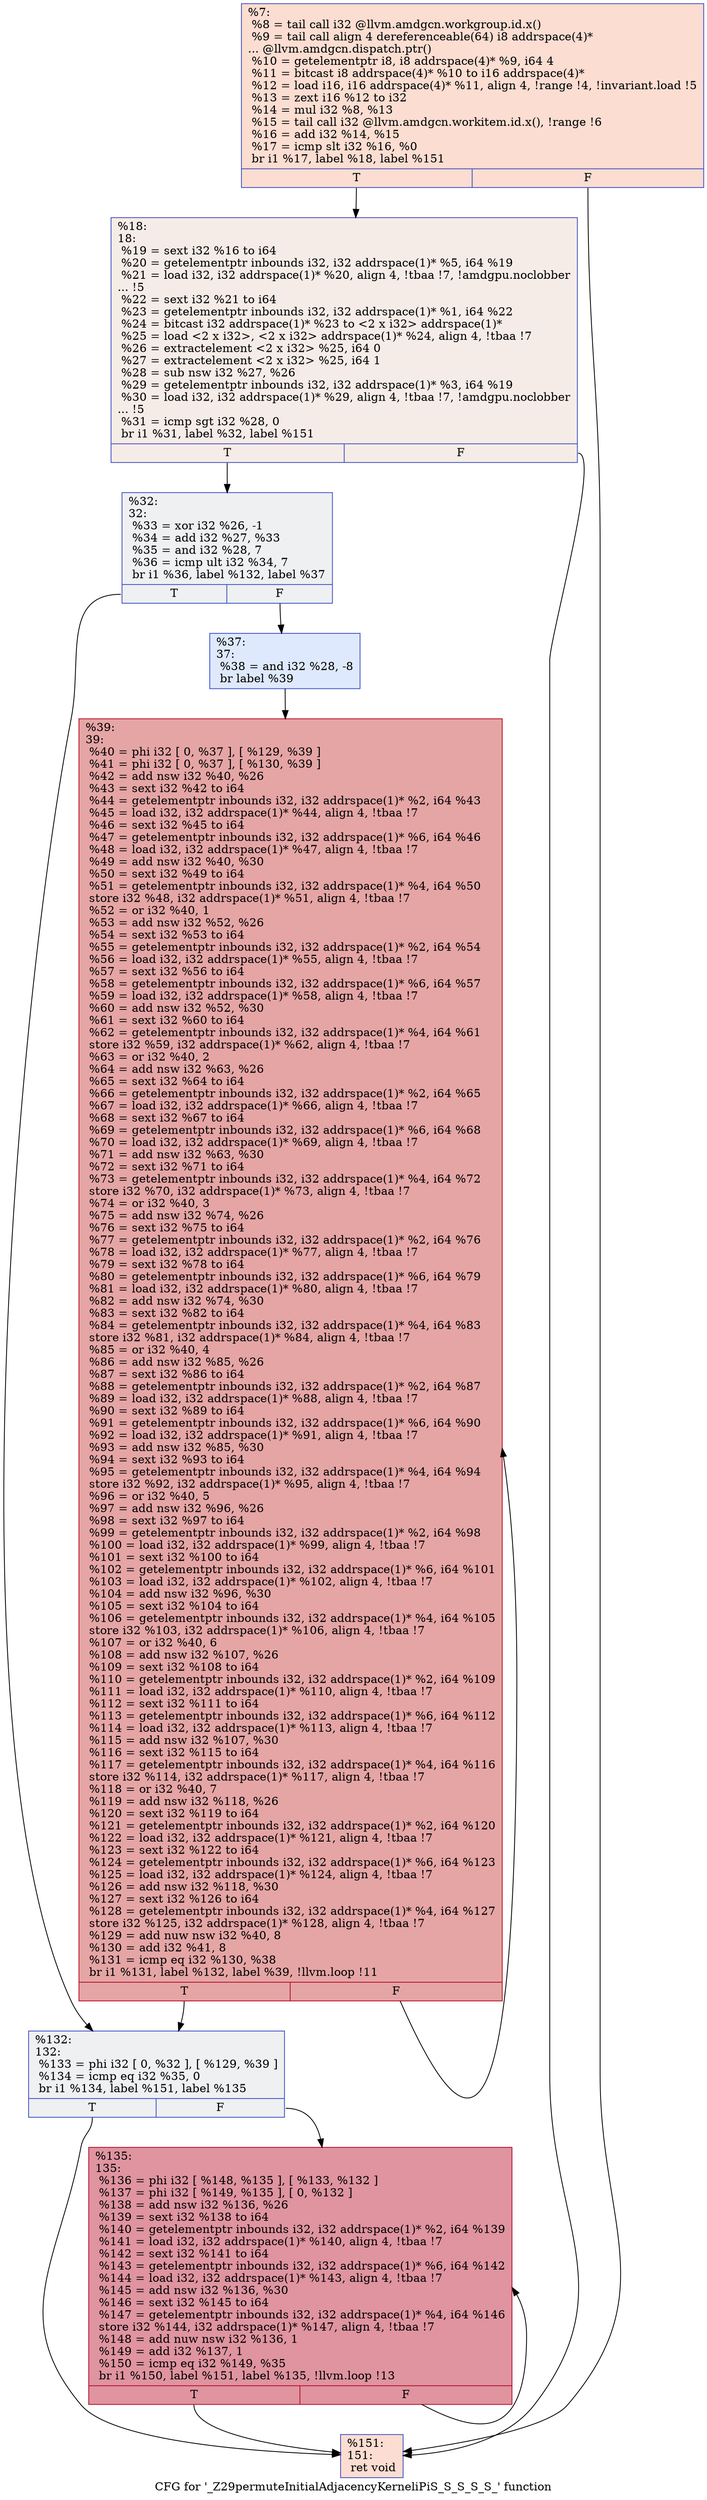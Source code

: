 digraph "CFG for '_Z29permuteInitialAdjacencyKerneliPiS_S_S_S_S_' function" {
	label="CFG for '_Z29permuteInitialAdjacencyKerneliPiS_S_S_S_S_' function";

	Node0x4d37b00 [shape=record,color="#3d50c3ff", style=filled, fillcolor="#f7b39670",label="{%7:\l  %8 = tail call i32 @llvm.amdgcn.workgroup.id.x()\l  %9 = tail call align 4 dereferenceable(64) i8 addrspace(4)*\l... @llvm.amdgcn.dispatch.ptr()\l  %10 = getelementptr i8, i8 addrspace(4)* %9, i64 4\l  %11 = bitcast i8 addrspace(4)* %10 to i16 addrspace(4)*\l  %12 = load i16, i16 addrspace(4)* %11, align 4, !range !4, !invariant.load !5\l  %13 = zext i16 %12 to i32\l  %14 = mul i32 %8, %13\l  %15 = tail call i32 @llvm.amdgcn.workitem.id.x(), !range !6\l  %16 = add i32 %14, %15\l  %17 = icmp slt i32 %16, %0\l  br i1 %17, label %18, label %151\l|{<s0>T|<s1>F}}"];
	Node0x4d37b00:s0 -> Node0x4d39a70;
	Node0x4d37b00:s1 -> Node0x4d39b00;
	Node0x4d39a70 [shape=record,color="#3d50c3ff", style=filled, fillcolor="#ead5c970",label="{%18:\l18:                                               \l  %19 = sext i32 %16 to i64\l  %20 = getelementptr inbounds i32, i32 addrspace(1)* %5, i64 %19\l  %21 = load i32, i32 addrspace(1)* %20, align 4, !tbaa !7, !amdgpu.noclobber\l... !5\l  %22 = sext i32 %21 to i64\l  %23 = getelementptr inbounds i32, i32 addrspace(1)* %1, i64 %22\l  %24 = bitcast i32 addrspace(1)* %23 to \<2 x i32\> addrspace(1)*\l  %25 = load \<2 x i32\>, \<2 x i32\> addrspace(1)* %24, align 4, !tbaa !7\l  %26 = extractelement \<2 x i32\> %25, i64 0\l  %27 = extractelement \<2 x i32\> %25, i64 1\l  %28 = sub nsw i32 %27, %26\l  %29 = getelementptr inbounds i32, i32 addrspace(1)* %3, i64 %19\l  %30 = load i32, i32 addrspace(1)* %29, align 4, !tbaa !7, !amdgpu.noclobber\l... !5\l  %31 = icmp sgt i32 %28, 0\l  br i1 %31, label %32, label %151\l|{<s0>T|<s1>F}}"];
	Node0x4d39a70:s0 -> Node0x4d3b750;
	Node0x4d39a70:s1 -> Node0x4d39b00;
	Node0x4d3b750 [shape=record,color="#3d50c3ff", style=filled, fillcolor="#d9dce170",label="{%32:\l32:                                               \l  %33 = xor i32 %26, -1\l  %34 = add i32 %27, %33\l  %35 = and i32 %28, 7\l  %36 = icmp ult i32 %34, 7\l  br i1 %36, label %132, label %37\l|{<s0>T|<s1>F}}"];
	Node0x4d3b750:s0 -> Node0x4d3bc50;
	Node0x4d3b750:s1 -> Node0x4d3bca0;
	Node0x4d3bca0 [shape=record,color="#3d50c3ff", style=filled, fillcolor="#b5cdfa70",label="{%37:\l37:                                               \l  %38 = and i32 %28, -8\l  br label %39\l}"];
	Node0x4d3bca0 -> Node0x4d3bea0;
	Node0x4d3bea0 [shape=record,color="#b70d28ff", style=filled, fillcolor="#c5333470",label="{%39:\l39:                                               \l  %40 = phi i32 [ 0, %37 ], [ %129, %39 ]\l  %41 = phi i32 [ 0, %37 ], [ %130, %39 ]\l  %42 = add nsw i32 %40, %26\l  %43 = sext i32 %42 to i64\l  %44 = getelementptr inbounds i32, i32 addrspace(1)* %2, i64 %43\l  %45 = load i32, i32 addrspace(1)* %44, align 4, !tbaa !7\l  %46 = sext i32 %45 to i64\l  %47 = getelementptr inbounds i32, i32 addrspace(1)* %6, i64 %46\l  %48 = load i32, i32 addrspace(1)* %47, align 4, !tbaa !7\l  %49 = add nsw i32 %40, %30\l  %50 = sext i32 %49 to i64\l  %51 = getelementptr inbounds i32, i32 addrspace(1)* %4, i64 %50\l  store i32 %48, i32 addrspace(1)* %51, align 4, !tbaa !7\l  %52 = or i32 %40, 1\l  %53 = add nsw i32 %52, %26\l  %54 = sext i32 %53 to i64\l  %55 = getelementptr inbounds i32, i32 addrspace(1)* %2, i64 %54\l  %56 = load i32, i32 addrspace(1)* %55, align 4, !tbaa !7\l  %57 = sext i32 %56 to i64\l  %58 = getelementptr inbounds i32, i32 addrspace(1)* %6, i64 %57\l  %59 = load i32, i32 addrspace(1)* %58, align 4, !tbaa !7\l  %60 = add nsw i32 %52, %30\l  %61 = sext i32 %60 to i64\l  %62 = getelementptr inbounds i32, i32 addrspace(1)* %4, i64 %61\l  store i32 %59, i32 addrspace(1)* %62, align 4, !tbaa !7\l  %63 = or i32 %40, 2\l  %64 = add nsw i32 %63, %26\l  %65 = sext i32 %64 to i64\l  %66 = getelementptr inbounds i32, i32 addrspace(1)* %2, i64 %65\l  %67 = load i32, i32 addrspace(1)* %66, align 4, !tbaa !7\l  %68 = sext i32 %67 to i64\l  %69 = getelementptr inbounds i32, i32 addrspace(1)* %6, i64 %68\l  %70 = load i32, i32 addrspace(1)* %69, align 4, !tbaa !7\l  %71 = add nsw i32 %63, %30\l  %72 = sext i32 %71 to i64\l  %73 = getelementptr inbounds i32, i32 addrspace(1)* %4, i64 %72\l  store i32 %70, i32 addrspace(1)* %73, align 4, !tbaa !7\l  %74 = or i32 %40, 3\l  %75 = add nsw i32 %74, %26\l  %76 = sext i32 %75 to i64\l  %77 = getelementptr inbounds i32, i32 addrspace(1)* %2, i64 %76\l  %78 = load i32, i32 addrspace(1)* %77, align 4, !tbaa !7\l  %79 = sext i32 %78 to i64\l  %80 = getelementptr inbounds i32, i32 addrspace(1)* %6, i64 %79\l  %81 = load i32, i32 addrspace(1)* %80, align 4, !tbaa !7\l  %82 = add nsw i32 %74, %30\l  %83 = sext i32 %82 to i64\l  %84 = getelementptr inbounds i32, i32 addrspace(1)* %4, i64 %83\l  store i32 %81, i32 addrspace(1)* %84, align 4, !tbaa !7\l  %85 = or i32 %40, 4\l  %86 = add nsw i32 %85, %26\l  %87 = sext i32 %86 to i64\l  %88 = getelementptr inbounds i32, i32 addrspace(1)* %2, i64 %87\l  %89 = load i32, i32 addrspace(1)* %88, align 4, !tbaa !7\l  %90 = sext i32 %89 to i64\l  %91 = getelementptr inbounds i32, i32 addrspace(1)* %6, i64 %90\l  %92 = load i32, i32 addrspace(1)* %91, align 4, !tbaa !7\l  %93 = add nsw i32 %85, %30\l  %94 = sext i32 %93 to i64\l  %95 = getelementptr inbounds i32, i32 addrspace(1)* %4, i64 %94\l  store i32 %92, i32 addrspace(1)* %95, align 4, !tbaa !7\l  %96 = or i32 %40, 5\l  %97 = add nsw i32 %96, %26\l  %98 = sext i32 %97 to i64\l  %99 = getelementptr inbounds i32, i32 addrspace(1)* %2, i64 %98\l  %100 = load i32, i32 addrspace(1)* %99, align 4, !tbaa !7\l  %101 = sext i32 %100 to i64\l  %102 = getelementptr inbounds i32, i32 addrspace(1)* %6, i64 %101\l  %103 = load i32, i32 addrspace(1)* %102, align 4, !tbaa !7\l  %104 = add nsw i32 %96, %30\l  %105 = sext i32 %104 to i64\l  %106 = getelementptr inbounds i32, i32 addrspace(1)* %4, i64 %105\l  store i32 %103, i32 addrspace(1)* %106, align 4, !tbaa !7\l  %107 = or i32 %40, 6\l  %108 = add nsw i32 %107, %26\l  %109 = sext i32 %108 to i64\l  %110 = getelementptr inbounds i32, i32 addrspace(1)* %2, i64 %109\l  %111 = load i32, i32 addrspace(1)* %110, align 4, !tbaa !7\l  %112 = sext i32 %111 to i64\l  %113 = getelementptr inbounds i32, i32 addrspace(1)* %6, i64 %112\l  %114 = load i32, i32 addrspace(1)* %113, align 4, !tbaa !7\l  %115 = add nsw i32 %107, %30\l  %116 = sext i32 %115 to i64\l  %117 = getelementptr inbounds i32, i32 addrspace(1)* %4, i64 %116\l  store i32 %114, i32 addrspace(1)* %117, align 4, !tbaa !7\l  %118 = or i32 %40, 7\l  %119 = add nsw i32 %118, %26\l  %120 = sext i32 %119 to i64\l  %121 = getelementptr inbounds i32, i32 addrspace(1)* %2, i64 %120\l  %122 = load i32, i32 addrspace(1)* %121, align 4, !tbaa !7\l  %123 = sext i32 %122 to i64\l  %124 = getelementptr inbounds i32, i32 addrspace(1)* %6, i64 %123\l  %125 = load i32, i32 addrspace(1)* %124, align 4, !tbaa !7\l  %126 = add nsw i32 %118, %30\l  %127 = sext i32 %126 to i64\l  %128 = getelementptr inbounds i32, i32 addrspace(1)* %4, i64 %127\l  store i32 %125, i32 addrspace(1)* %128, align 4, !tbaa !7\l  %129 = add nuw nsw i32 %40, 8\l  %130 = add i32 %41, 8\l  %131 = icmp eq i32 %130, %38\l  br i1 %131, label %132, label %39, !llvm.loop !11\l|{<s0>T|<s1>F}}"];
	Node0x4d3bea0:s0 -> Node0x4d3bc50;
	Node0x4d3bea0:s1 -> Node0x4d3bea0;
	Node0x4d3bc50 [shape=record,color="#3d50c3ff", style=filled, fillcolor="#d9dce170",label="{%132:\l132:                                              \l  %133 = phi i32 [ 0, %32 ], [ %129, %39 ]\l  %134 = icmp eq i32 %35, 0\l  br i1 %134, label %151, label %135\l|{<s0>T|<s1>F}}"];
	Node0x4d3bc50:s0 -> Node0x4d39b00;
	Node0x4d3bc50:s1 -> Node0x4d3ff10;
	Node0x4d3ff10 [shape=record,color="#b70d28ff", style=filled, fillcolor="#b70d2870",label="{%135:\l135:                                              \l  %136 = phi i32 [ %148, %135 ], [ %133, %132 ]\l  %137 = phi i32 [ %149, %135 ], [ 0, %132 ]\l  %138 = add nsw i32 %136, %26\l  %139 = sext i32 %138 to i64\l  %140 = getelementptr inbounds i32, i32 addrspace(1)* %2, i64 %139\l  %141 = load i32, i32 addrspace(1)* %140, align 4, !tbaa !7\l  %142 = sext i32 %141 to i64\l  %143 = getelementptr inbounds i32, i32 addrspace(1)* %6, i64 %142\l  %144 = load i32, i32 addrspace(1)* %143, align 4, !tbaa !7\l  %145 = add nsw i32 %136, %30\l  %146 = sext i32 %145 to i64\l  %147 = getelementptr inbounds i32, i32 addrspace(1)* %4, i64 %146\l  store i32 %144, i32 addrspace(1)* %147, align 4, !tbaa !7\l  %148 = add nuw nsw i32 %136, 1\l  %149 = add i32 %137, 1\l  %150 = icmp eq i32 %149, %35\l  br i1 %150, label %151, label %135, !llvm.loop !13\l|{<s0>T|<s1>F}}"];
	Node0x4d3ff10:s0 -> Node0x4d39b00;
	Node0x4d3ff10:s1 -> Node0x4d3ff10;
	Node0x4d39b00 [shape=record,color="#3d50c3ff", style=filled, fillcolor="#f7b39670",label="{%151:\l151:                                              \l  ret void\l}"];
}
